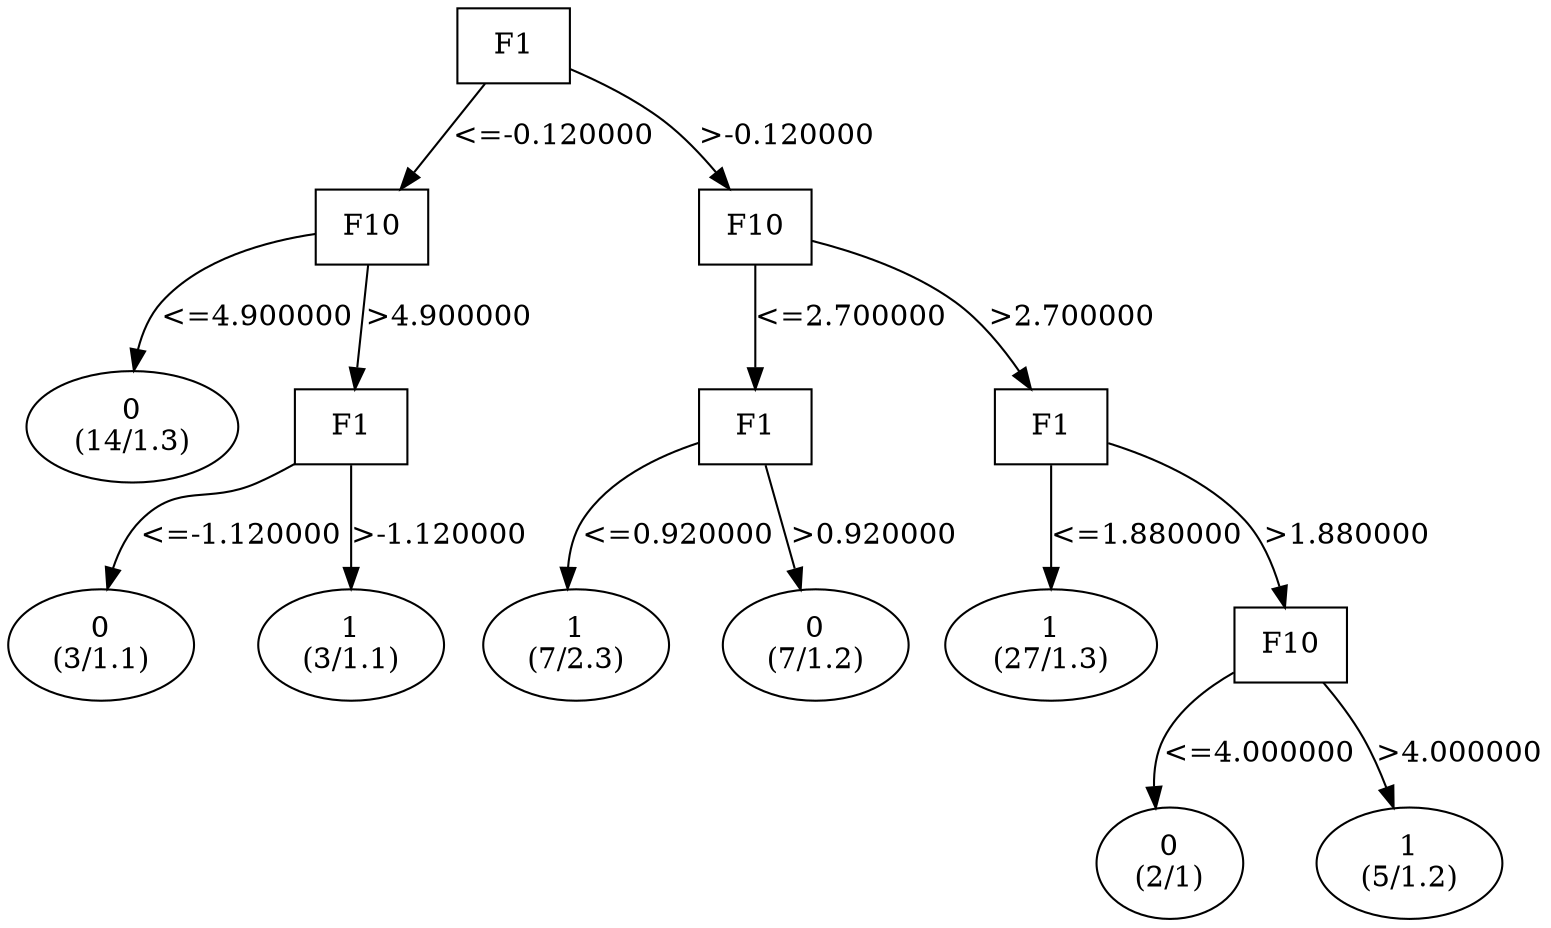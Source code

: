 digraph YaDT {
n0 [ shape=box, label="F1\n"]
n0 -> n1 [label="<=-0.120000"]
n1 [ shape=box, label="F10\n"]
n1 -> n2 [label="<=4.900000"]
n2 [ shape=ellipse, label="0\n(14/1.3)"]
n1 -> n3 [label=">4.900000"]
n3 [ shape=box, label="F1\n"]
n3 -> n4 [label="<=-1.120000"]
n4 [ shape=ellipse, label="0\n(3/1.1)"]
n3 -> n5 [label=">-1.120000"]
n5 [ shape=ellipse, label="1\n(3/1.1)"]
n0 -> n8 [label=">-0.120000"]
n8 [ shape=box, label="F10\n"]
n8 -> n9 [label="<=2.700000"]
n9 [ shape=box, label="F1\n"]
n9 -> n10 [label="<=0.920000"]
n10 [ shape=ellipse, label="1\n(7/2.3)"]
n9 -> n11 [label=">0.920000"]
n11 [ shape=ellipse, label="0\n(7/1.2)"]
n8 -> n13 [label=">2.700000"]
n13 [ shape=box, label="F1\n"]
n13 -> n14 [label="<=1.880000"]
n14 [ shape=ellipse, label="1\n(27/1.3)"]
n13 -> n15 [label=">1.880000"]
n15 [ shape=box, label="F10\n"]
n15 -> n16 [label="<=4.000000"]
n16 [ shape=ellipse, label="0\n(2/1)"]
n15 -> n17 [label=">4.000000"]
n17 [ shape=ellipse, label="1\n(5/1.2)"]
}
